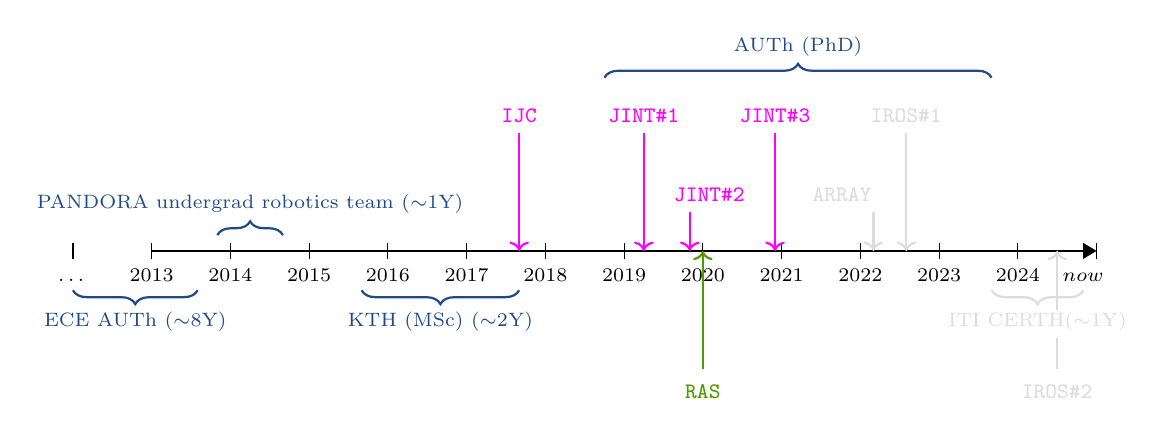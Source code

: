 \begin{tikzpicture}
% draw horizontal line
\draw[thick, -Triangle] (0,0) -- (12cm,0) node[font=\scriptsize,below left=3pt and -8pt]{};

% draw vertical lines
\foreach \x in {-1,0,1,...,12}
\draw (\x cm,3pt) -- (\x cm,-3pt);

\foreach \x/\descr in {-1/$\dots$,0/2013,1/2014,2/2015,3/2016,4/2017,5/2018,6/2019,7/2020,8/2021,9/2022,10/2023,11/2024,11.83/now}
\node[font=\scriptsize, text height=1.75ex,
text depth=.5ex] at (\x,-.3) {$\descr$};

% colored bar up
%\foreach \x/\perccol in
%{1/100,2/75,3/25,4/0}
%\draw[lightgray!\perccol!red, line width=4pt]
%(\x,.5) -- +(1,0);
%\draw[-Triangle, dashed, red] (5,.5) --  +(1,0);

% colored bar down
%\foreach \x/\perccol in
%{3/100,4/75,5/0}
%\draw[lightgray!\perccol!green, line width=4pt]
%(\x,-.7) -- +(1,0);
%\draw[-Triangle, dashed, green] (6,-.7) --  +(1,0);


\definecolor{b}{RGB}{32,74,135}
\definecolor{m}{RGB}{255,0,255}
\definecolor{g}{RGB}{78,154,0}
\definecolor{h}{RGB}{220,220,220}

% braces
\draw [thick,decorate,decoration={brace,amplitude=5pt}, color=b] (7/12,-.5) -- +(-1-7/12,0)
       node [black,midway,font=\scriptsize, below=4pt] {\textcolor{b}{ECE AUTh ($\sim$$\text{8Y}$)}};
\draw [thick ,decorate,decoration={brace,amplitude=5pt}, color=b] (10/12,0.2)  -- +(10/12,0)
       node [b,midway,above=4pt, font=\scriptsize] {\textcolor{b}{PANDORA undergrad robotics team ($\sim$$\text{1Y}$)}};
\draw [thick,decorate,decoration={brace,amplitude=5pt}, color=b] (4+8/12,-.5) -- +(-2,0)
       node [b,midway,font=\scriptsize, below=4pt] {\textcolor{b}{KTH (MSc) ($\sim$$\text{2Y}$)}};
\draw [thick ,decorate,decoration={brace,amplitude=5pt}, color=b] (5+9/12,2.2)  -- +(4+11/12,0)
       node [b,midway,above=4pt, font=\scriptsize] {\textcolor{b}{AUTh (PhD)}};
\draw [thick,decorate,decoration={brace,amplitude=5pt}, color=h] (1+1/12+10+9/12,-.5) -- +(-1-2/12,0)
       node [h,midway,font=\scriptsize, below=4pt] {\textcolor{h}{ITI CERTH($\sim$$\text{1Y}$)}};

% Papers
% ------------------------------------------------------------------------------
\path[->,color=m,thick] ($(4+8/12,1.5)$) edge [out=-90, in=90]  ($(4+8/12,0)$);
\draw[thick,color=m] ($(4+8/12,1.5)$) node [above=0pt,align=center,m] {\footnotesize \textcolor{m}{\texttt{IJC}}};
% ------------------------------------------------------------------------------
\path[->,color=m,thick] ($(6+3/12,1.5)$) edge [out=-90, in=90]  ($(6+3/12,0)$);
\draw[thick,color=m] ($(6+3/12,1.5)$) node [above=0pt,align=center,m] {\footnotesize \textcolor{m}{\texttt{JINT\#1}}};
% ------------------------------------------------------------------------------
\path[->,color=m,thick] ($(6+10/12,0.5)$) edge [out=-90, in=90]  ($(6+10/12,0)$);
\draw[thick,color=m] ($(6+10/12,0.5)$) node [above=0pt,align=center,m] {\footnotesize \hspace{+0.5cm}\textcolor{m}{\texttt{JINT\#2}}};
% ------------------------------------------------------------------------------
\path[->,color=m,thick] ($(7+11/12,1.5)$) edge [out=-90, in=90]  ($(7+11/12,0)$);
\draw[thick,color=m] ($(7+11/12,1.5)$) node [above=0pt,align=center,m] {\footnotesize \textcolor{m}{\texttt{JINT\#3}}};
% ------------------------------------------------------------------------------
\path[->,color=g,thick] ($(7,-1.5)$) edge [out=+90, in=-90]  ($(7,0)$);
\draw[thick,color=g] ($(7,-2)$) node [above=0pt,align=center,g] {\footnotesize \textcolor{g}{\texttt{RAS}}};
% ------------------------------------------------------------------------------
\path[->,color=h,thick] ($(9+2/12,0.5)$) edge [out=-90, in=90]  ($(9+2/12,0)$);
\draw[thick,color=h] ($(9+2/12,0.5)$) node [above=0pt,align=center,h] {\footnotesize \hspace{-0.8cm}\textcolor{h}{\texttt{ARRAY}}};
% ------------------------------------------------------------------------------
\path[->,color=h,thick] ($(9+7/12,1.5)$) edge [out=-90, in=90]  ($(9+7/12,0)$);
\draw[thick,color=h] ($(9+7/12,1.5)$) node [above=0pt,align=center,h] {\footnotesize \textcolor{h}{\texttt{IROS\#1}}};
% ------------------------------------------------------------------------------
\path[->,color=h,thick] ($(11+6/12,-0.75)$) edge [out=+90, in=-90]  ($(11+6/12,0)$);
\draw[thick,color=h] ($(11+6/12,-2)$) node [above=0pt,align=center,h] {\footnotesize \textcolor{h}{\texttt{IROS\#2}}};
\path[-,color=h,thick] ($(11+6/12,-1.5)$) edge [out=+90, in=-90]  ($(11+6/12,-1.1)$);

\end{tikzpicture}
